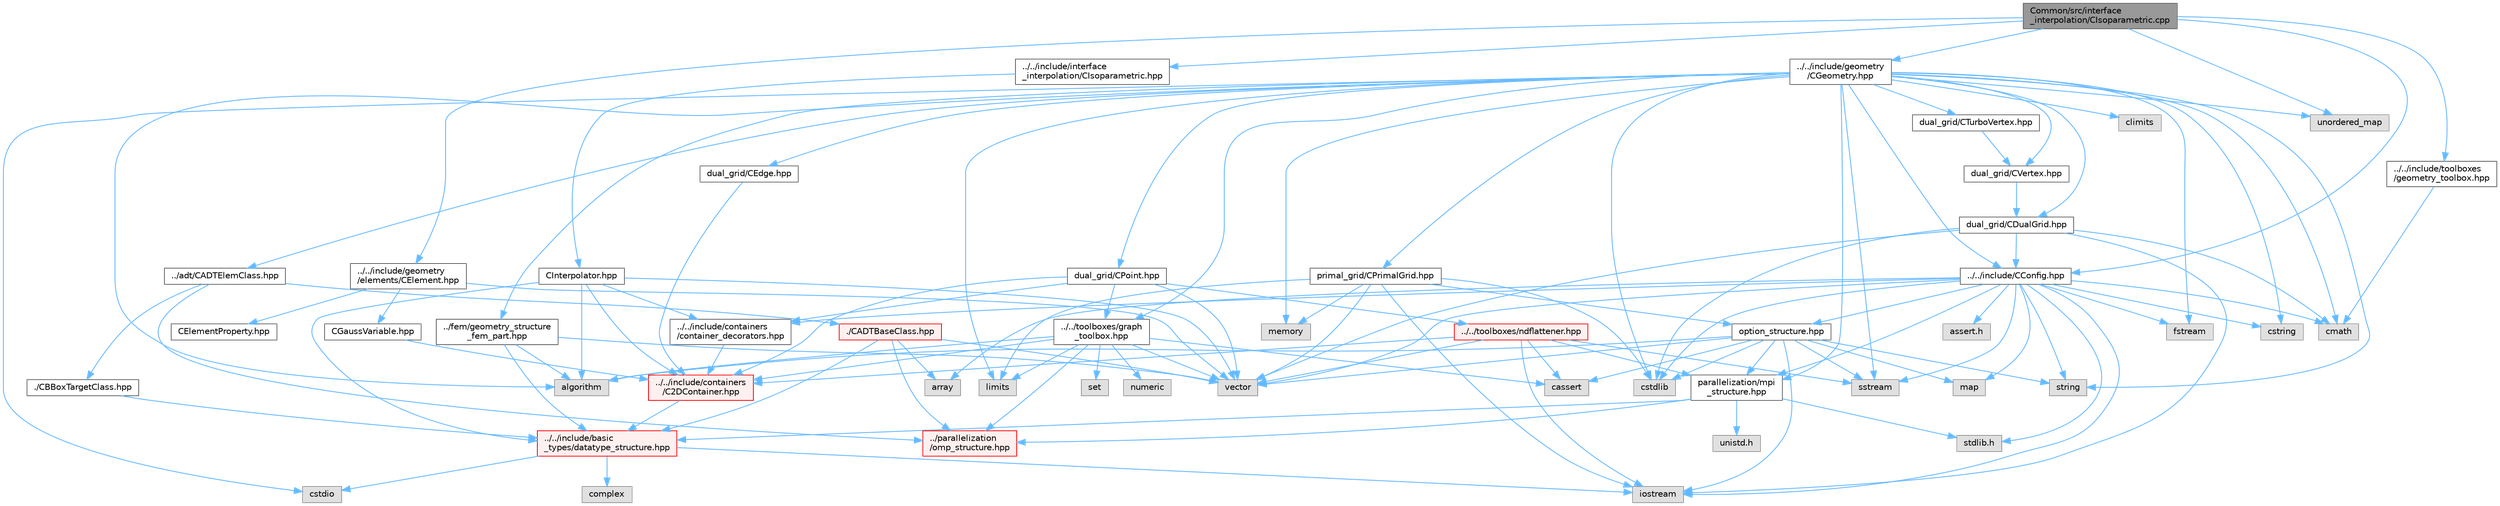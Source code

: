 digraph "Common/src/interface_interpolation/CIsoparametric.cpp"
{
 // LATEX_PDF_SIZE
  bgcolor="transparent";
  edge [fontname=Helvetica,fontsize=10,labelfontname=Helvetica,labelfontsize=10];
  node [fontname=Helvetica,fontsize=10,shape=box,height=0.2,width=0.4];
  Node1 [id="Node000001",label="Common/src/interface\l_interpolation/CIsoparametric.cpp",height=0.2,width=0.4,color="gray40", fillcolor="grey60", style="filled", fontcolor="black",tooltip="Implementation isoparametric interpolation (using FE shape functions)."];
  Node1 -> Node2 [id="edge1_Node000001_Node000002",color="steelblue1",style="solid",tooltip=" "];
  Node2 [id="Node000002",label="../../include/interface\l_interpolation/CIsoparametric.hpp",height=0.2,width=0.4,color="grey40", fillcolor="white", style="filled",URL="$CIsoparametric_8hpp.html",tooltip="Isoparametric interpolation using FE shape functions."];
  Node2 -> Node3 [id="edge2_Node000002_Node000003",color="steelblue1",style="solid",tooltip=" "];
  Node3 [id="Node000003",label="CInterpolator.hpp",height=0.2,width=0.4,color="grey40", fillcolor="white", style="filled",URL="$CInterpolator_8hpp.html",tooltip="Base class for multiphysics interpolation."];
  Node3 -> Node4 [id="edge3_Node000003_Node000004",color="steelblue1",style="solid",tooltip=" "];
  Node4 [id="Node000004",label="../../include/basic\l_types/datatype_structure.hpp",height=0.2,width=0.4,color="red", fillcolor="#FFF0F0", style="filled",URL="$datatype__structure_8hpp.html",tooltip="Headers for generalized datatypes, defines an interface for AD types."];
  Node4 -> Node5 [id="edge4_Node000004_Node000005",color="steelblue1",style="solid",tooltip=" "];
  Node5 [id="Node000005",label="iostream",height=0.2,width=0.4,color="grey60", fillcolor="#E0E0E0", style="filled",tooltip=" "];
  Node4 -> Node6 [id="edge5_Node000004_Node000006",color="steelblue1",style="solid",tooltip=" "];
  Node6 [id="Node000006",label="complex",height=0.2,width=0.4,color="grey60", fillcolor="#E0E0E0", style="filled",tooltip=" "];
  Node4 -> Node7 [id="edge6_Node000004_Node000007",color="steelblue1",style="solid",tooltip=" "];
  Node7 [id="Node000007",label="cstdio",height=0.2,width=0.4,color="grey60", fillcolor="#E0E0E0", style="filled",tooltip=" "];
  Node3 -> Node14 [id="edge7_Node000003_Node000014",color="steelblue1",style="solid",tooltip=" "];
  Node14 [id="Node000014",label="../../include/containers\l/C2DContainer.hpp",height=0.2,width=0.4,color="red", fillcolor="#FFF0F0", style="filled",URL="$C2DContainer_8hpp.html",tooltip="A templated vector/matrix object."];
  Node14 -> Node4 [id="edge8_Node000014_Node000004",color="steelblue1",style="solid",tooltip=" "];
  Node3 -> Node29 [id="edge9_Node000003_Node000029",color="steelblue1",style="solid",tooltip=" "];
  Node29 [id="Node000029",label="../../include/containers\l/container_decorators.hpp",height=0.2,width=0.4,color="grey40", fillcolor="white", style="filled",URL="$container__decorators_8hpp.html",tooltip="Collection of small classes that decorate C2DContainer to augment its functionality,..."];
  Node29 -> Node14 [id="edge10_Node000029_Node000014",color="steelblue1",style="solid",tooltip=" "];
  Node3 -> Node30 [id="edge11_Node000003_Node000030",color="steelblue1",style="solid",tooltip=" "];
  Node30 [id="Node000030",label="vector",height=0.2,width=0.4,color="grey60", fillcolor="#E0E0E0", style="filled",tooltip=" "];
  Node3 -> Node21 [id="edge12_Node000003_Node000021",color="steelblue1",style="solid",tooltip=" "];
  Node21 [id="Node000021",label="algorithm",height=0.2,width=0.4,color="grey60", fillcolor="#E0E0E0", style="filled",tooltip=" "];
  Node1 -> Node31 [id="edge13_Node000001_Node000031",color="steelblue1",style="solid",tooltip=" "];
  Node31 [id="Node000031",label="../../include/CConfig.hpp",height=0.2,width=0.4,color="grey40", fillcolor="white", style="filled",URL="$CConfig_8hpp.html",tooltip="All the information about the definition of the physical problem. The subroutines and functions are i..."];
  Node31 -> Node32 [id="edge14_Node000031_Node000032",color="steelblue1",style="solid",tooltip=" "];
  Node32 [id="Node000032",label="parallelization/mpi\l_structure.hpp",height=0.2,width=0.4,color="grey40", fillcolor="white", style="filled",URL="$mpi__structure_8hpp.html",tooltip="Headers of the mpi interface for generalized datatypes. The subroutines and functions are in the mpi_..."];
  Node32 -> Node16 [id="edge15_Node000032_Node000016",color="steelblue1",style="solid",tooltip=" "];
  Node16 [id="Node000016",label="stdlib.h",height=0.2,width=0.4,color="grey60", fillcolor="#E0E0E0", style="filled",tooltip=" "];
  Node32 -> Node4 [id="edge16_Node000032_Node000004",color="steelblue1",style="solid",tooltip=" "];
  Node32 -> Node33 [id="edge17_Node000032_Node000033",color="steelblue1",style="solid",tooltip=" "];
  Node33 [id="Node000033",label="unistd.h",height=0.2,width=0.4,color="grey60", fillcolor="#E0E0E0", style="filled",tooltip=" "];
  Node32 -> Node11 [id="edge18_Node000032_Node000011",color="steelblue1",style="solid",tooltip=" "];
  Node11 [id="Node000011",label="../parallelization\l/omp_structure.hpp",height=0.2,width=0.4,color="red", fillcolor="#FFF0F0", style="filled",URL="$omp__structure_8hpp.html",tooltip="OpenMP interface header, provides compatibility functions if the code is built without OpenMP support..."];
  Node31 -> Node5 [id="edge19_Node000031_Node000005",color="steelblue1",style="solid",tooltip=" "];
  Node31 -> Node22 [id="edge20_Node000031_Node000022",color="steelblue1",style="solid",tooltip=" "];
  Node22 [id="Node000022",label="cstdlib",height=0.2,width=0.4,color="grey60", fillcolor="#E0E0E0", style="filled",tooltip=" "];
  Node31 -> Node34 [id="edge21_Node000031_Node000034",color="steelblue1",style="solid",tooltip=" "];
  Node34 [id="Node000034",label="fstream",height=0.2,width=0.4,color="grey60", fillcolor="#E0E0E0", style="filled",tooltip=" "];
  Node31 -> Node35 [id="edge22_Node000031_Node000035",color="steelblue1",style="solid",tooltip=" "];
  Node35 [id="Node000035",label="sstream",height=0.2,width=0.4,color="grey60", fillcolor="#E0E0E0", style="filled",tooltip=" "];
  Node31 -> Node36 [id="edge23_Node000031_Node000036",color="steelblue1",style="solid",tooltip=" "];
  Node36 [id="Node000036",label="string",height=0.2,width=0.4,color="grey60", fillcolor="#E0E0E0", style="filled",tooltip=" "];
  Node31 -> Node17 [id="edge24_Node000031_Node000017",color="steelblue1",style="solid",tooltip=" "];
  Node17 [id="Node000017",label="cstring",height=0.2,width=0.4,color="grey60", fillcolor="#E0E0E0", style="filled",tooltip=" "];
  Node31 -> Node30 [id="edge25_Node000031_Node000030",color="steelblue1",style="solid",tooltip=" "];
  Node31 -> Node37 [id="edge26_Node000031_Node000037",color="steelblue1",style="solid",tooltip=" "];
  Node37 [id="Node000037",label="array",height=0.2,width=0.4,color="grey60", fillcolor="#E0E0E0", style="filled",tooltip=" "];
  Node31 -> Node16 [id="edge27_Node000031_Node000016",color="steelblue1",style="solid",tooltip=" "];
  Node31 -> Node23 [id="edge28_Node000031_Node000023",color="steelblue1",style="solid",tooltip=" "];
  Node23 [id="Node000023",label="cmath",height=0.2,width=0.4,color="grey60", fillcolor="#E0E0E0", style="filled",tooltip=" "];
  Node31 -> Node38 [id="edge29_Node000031_Node000038",color="steelblue1",style="solid",tooltip=" "];
  Node38 [id="Node000038",label="map",height=0.2,width=0.4,color="grey60", fillcolor="#E0E0E0", style="filled",tooltip=" "];
  Node31 -> Node39 [id="edge30_Node000031_Node000039",color="steelblue1",style="solid",tooltip=" "];
  Node39 [id="Node000039",label="assert.h",height=0.2,width=0.4,color="grey60", fillcolor="#E0E0E0", style="filled",tooltip=" "];
  Node31 -> Node40 [id="edge31_Node000031_Node000040",color="steelblue1",style="solid",tooltip=" "];
  Node40 [id="Node000040",label="option_structure.hpp",height=0.2,width=0.4,color="grey40", fillcolor="white", style="filled",URL="$option__structure_8hpp.html",tooltip="Defines classes for referencing options for easy input in CConfig."];
  Node40 -> Node32 [id="edge32_Node000040_Node000032",color="steelblue1",style="solid",tooltip=" "];
  Node40 -> Node5 [id="edge33_Node000040_Node000005",color="steelblue1",style="solid",tooltip=" "];
  Node40 -> Node35 [id="edge34_Node000040_Node000035",color="steelblue1",style="solid",tooltip=" "];
  Node40 -> Node36 [id="edge35_Node000040_Node000036",color="steelblue1",style="solid",tooltip=" "];
  Node40 -> Node30 [id="edge36_Node000040_Node000030",color="steelblue1",style="solid",tooltip=" "];
  Node40 -> Node38 [id="edge37_Node000040_Node000038",color="steelblue1",style="solid",tooltip=" "];
  Node40 -> Node22 [id="edge38_Node000040_Node000022",color="steelblue1",style="solid",tooltip=" "];
  Node40 -> Node21 [id="edge39_Node000040_Node000021",color="steelblue1",style="solid",tooltip=" "];
  Node40 -> Node18 [id="edge40_Node000040_Node000018",color="steelblue1",style="solid",tooltip=" "];
  Node18 [id="Node000018",label="cassert",height=0.2,width=0.4,color="grey60", fillcolor="#E0E0E0", style="filled",tooltip=" "];
  Node31 -> Node29 [id="edge41_Node000031_Node000029",color="steelblue1",style="solid",tooltip=" "];
  Node1 -> Node41 [id="edge42_Node000001_Node000041",color="steelblue1",style="solid",tooltip=" "];
  Node41 [id="Node000041",label="../../include/geometry\l/CGeometry.hpp",height=0.2,width=0.4,color="grey40", fillcolor="white", style="filled",URL="$CGeometry_8hpp.html",tooltip="Headers of the main subroutines for creating the geometrical structure. The subroutines and functions..."];
  Node41 -> Node42 [id="edge43_Node000041_Node000042",color="steelblue1",style="solid",tooltip=" "];
  Node42 [id="Node000042",label="limits",height=0.2,width=0.4,color="grey60", fillcolor="#E0E0E0", style="filled",tooltip=" "];
  Node41 -> Node32 [id="edge44_Node000041_Node000032",color="steelblue1",style="solid",tooltip=" "];
  Node41 -> Node36 [id="edge45_Node000041_Node000036",color="steelblue1",style="solid",tooltip=" "];
  Node41 -> Node34 [id="edge46_Node000041_Node000034",color="steelblue1",style="solid",tooltip=" "];
  Node41 -> Node35 [id="edge47_Node000041_Node000035",color="steelblue1",style="solid",tooltip=" "];
  Node41 -> Node23 [id="edge48_Node000041_Node000023",color="steelblue1",style="solid",tooltip=" "];
  Node41 -> Node21 [id="edge49_Node000041_Node000021",color="steelblue1",style="solid",tooltip=" "];
  Node41 -> Node17 [id="edge50_Node000041_Node000017",color="steelblue1",style="solid",tooltip=" "];
  Node41 -> Node7 [id="edge51_Node000041_Node000007",color="steelblue1",style="solid",tooltip=" "];
  Node41 -> Node22 [id="edge52_Node000041_Node000022",color="steelblue1",style="solid",tooltip=" "];
  Node41 -> Node43 [id="edge53_Node000041_Node000043",color="steelblue1",style="solid",tooltip=" "];
  Node43 [id="Node000043",label="climits",height=0.2,width=0.4,color="grey60", fillcolor="#E0E0E0", style="filled",tooltip=" "];
  Node41 -> Node44 [id="edge54_Node000041_Node000044",color="steelblue1",style="solid",tooltip=" "];
  Node44 [id="Node000044",label="memory",height=0.2,width=0.4,color="grey60", fillcolor="#E0E0E0", style="filled",tooltip=" "];
  Node41 -> Node45 [id="edge55_Node000041_Node000045",color="steelblue1",style="solid",tooltip=" "];
  Node45 [id="Node000045",label="unordered_map",height=0.2,width=0.4,color="grey60", fillcolor="#E0E0E0", style="filled",tooltip=" "];
  Node41 -> Node46 [id="edge56_Node000041_Node000046",color="steelblue1",style="solid",tooltip=" "];
  Node46 [id="Node000046",label="primal_grid/CPrimalGrid.hpp",height=0.2,width=0.4,color="grey40", fillcolor="white", style="filled",URL="$CPrimalGrid_8hpp.html",tooltip="Headers of the main subroutines for storing the primal grid structure. The subroutines and functions ..."];
  Node46 -> Node5 [id="edge57_Node000046_Node000005",color="steelblue1",style="solid",tooltip=" "];
  Node46 -> Node30 [id="edge58_Node000046_Node000030",color="steelblue1",style="solid",tooltip=" "];
  Node46 -> Node42 [id="edge59_Node000046_Node000042",color="steelblue1",style="solid",tooltip=" "];
  Node46 -> Node22 [id="edge60_Node000046_Node000022",color="steelblue1",style="solid",tooltip=" "];
  Node46 -> Node44 [id="edge61_Node000046_Node000044",color="steelblue1",style="solid",tooltip=" "];
  Node46 -> Node40 [id="edge62_Node000046_Node000040",color="steelblue1",style="solid",tooltip=" "];
  Node41 -> Node47 [id="edge63_Node000041_Node000047",color="steelblue1",style="solid",tooltip=" "];
  Node47 [id="Node000047",label="dual_grid/CDualGrid.hpp",height=0.2,width=0.4,color="grey40", fillcolor="white", style="filled",URL="$CDualGrid_8hpp.html",tooltip="Headers of the main subroutines for doing the complete dual grid structure. The subroutines and funct..."];
  Node47 -> Node23 [id="edge64_Node000047_Node000023",color="steelblue1",style="solid",tooltip=" "];
  Node47 -> Node5 [id="edge65_Node000047_Node000005",color="steelblue1",style="solid",tooltip=" "];
  Node47 -> Node22 [id="edge66_Node000047_Node000022",color="steelblue1",style="solid",tooltip=" "];
  Node47 -> Node30 [id="edge67_Node000047_Node000030",color="steelblue1",style="solid",tooltip=" "];
  Node47 -> Node31 [id="edge68_Node000047_Node000031",color="steelblue1",style="solid",tooltip=" "];
  Node41 -> Node48 [id="edge69_Node000041_Node000048",color="steelblue1",style="solid",tooltip=" "];
  Node48 [id="Node000048",label="dual_grid/CPoint.hpp",height=0.2,width=0.4,color="grey40", fillcolor="white", style="filled",URL="$CPoint_8hpp.html",tooltip="Declaration of the point class that stores geometric and adjacency information for dual control volum..."];
  Node48 -> Node14 [id="edge70_Node000048_Node000014",color="steelblue1",style="solid",tooltip=" "];
  Node48 -> Node29 [id="edge71_Node000048_Node000029",color="steelblue1",style="solid",tooltip=" "];
  Node48 -> Node49 [id="edge72_Node000048_Node000049",color="steelblue1",style="solid",tooltip=" "];
  Node49 [id="Node000049",label="../../toolboxes/graph\l_toolbox.hpp",height=0.2,width=0.4,color="grey40", fillcolor="white", style="filled",URL="$graph__toolbox_8hpp.html",tooltip="Functions and classes to build/represent sparse graphs or sparse patterns."];
  Node49 -> Node14 [id="edge73_Node000049_Node000014",color="steelblue1",style="solid",tooltip=" "];
  Node49 -> Node11 [id="edge74_Node000049_Node000011",color="steelblue1",style="solid",tooltip=" "];
  Node49 -> Node50 [id="edge75_Node000049_Node000050",color="steelblue1",style="solid",tooltip=" "];
  Node50 [id="Node000050",label="set",height=0.2,width=0.4,color="grey60", fillcolor="#E0E0E0", style="filled",tooltip=" "];
  Node49 -> Node30 [id="edge76_Node000049_Node000030",color="steelblue1",style="solid",tooltip=" "];
  Node49 -> Node42 [id="edge77_Node000049_Node000042",color="steelblue1",style="solid",tooltip=" "];
  Node49 -> Node18 [id="edge78_Node000049_Node000018",color="steelblue1",style="solid",tooltip=" "];
  Node49 -> Node21 [id="edge79_Node000049_Node000021",color="steelblue1",style="solid",tooltip=" "];
  Node49 -> Node51 [id="edge80_Node000049_Node000051",color="steelblue1",style="solid",tooltip=" "];
  Node51 [id="Node000051",label="numeric",height=0.2,width=0.4,color="grey60", fillcolor="#E0E0E0", style="filled",tooltip=" "];
  Node48 -> Node30 [id="edge81_Node000048_Node000030",color="steelblue1",style="solid",tooltip=" "];
  Node48 -> Node52 [id="edge82_Node000048_Node000052",color="steelblue1",style="solid",tooltip=" "];
  Node52 [id="Node000052",label="../../toolboxes/ndflattener.hpp",height=0.2,width=0.4,color="red", fillcolor="#FFF0F0", style="filled",URL="$ndflattener_8hpp.html",tooltip="Flatten pointer-to-pointer-... arrays for MPI communication."];
  Node52 -> Node18 [id="edge83_Node000052_Node000018",color="steelblue1",style="solid",tooltip=" "];
  Node52 -> Node5 [id="edge84_Node000052_Node000005",color="steelblue1",style="solid",tooltip=" "];
  Node52 -> Node35 [id="edge85_Node000052_Node000035",color="steelblue1",style="solid",tooltip=" "];
  Node52 -> Node30 [id="edge86_Node000052_Node000030",color="steelblue1",style="solid",tooltip=" "];
  Node52 -> Node14 [id="edge87_Node000052_Node000014",color="steelblue1",style="solid",tooltip=" "];
  Node52 -> Node32 [id="edge88_Node000052_Node000032",color="steelblue1",style="solid",tooltip=" "];
  Node41 -> Node53 [id="edge89_Node000041_Node000053",color="steelblue1",style="solid",tooltip=" "];
  Node53 [id="Node000053",label="dual_grid/CEdge.hpp",height=0.2,width=0.4,color="grey40", fillcolor="white", style="filled",URL="$CEdge_8hpp.html",tooltip="Declaration of the edge class CEdge.cpp file."];
  Node53 -> Node14 [id="edge90_Node000053_Node000014",color="steelblue1",style="solid",tooltip=" "];
  Node41 -> Node54 [id="edge91_Node000041_Node000054",color="steelblue1",style="solid",tooltip=" "];
  Node54 [id="Node000054",label="dual_grid/CVertex.hpp",height=0.2,width=0.4,color="grey40", fillcolor="white", style="filled",URL="$CVertex_8hpp.html",tooltip="Headers of the main subroutines for doing the complete dual grid structure. The subroutines and funct..."];
  Node54 -> Node47 [id="edge92_Node000054_Node000047",color="steelblue1",style="solid",tooltip=" "];
  Node41 -> Node55 [id="edge93_Node000041_Node000055",color="steelblue1",style="solid",tooltip=" "];
  Node55 [id="Node000055",label="dual_grid/CTurboVertex.hpp",height=0.2,width=0.4,color="grey40", fillcolor="white", style="filled",URL="$CTurboVertex_8hpp.html",tooltip="Headers of the main subroutines for doing the complete dual grid structure. The subroutines and funct..."];
  Node55 -> Node54 [id="edge94_Node000055_Node000054",color="steelblue1",style="solid",tooltip=" "];
  Node41 -> Node31 [id="edge95_Node000041_Node000031",color="steelblue1",style="solid",tooltip=" "];
  Node41 -> Node56 [id="edge96_Node000041_Node000056",color="steelblue1",style="solid",tooltip=" "];
  Node56 [id="Node000056",label="../fem/geometry_structure\l_fem_part.hpp",height=0.2,width=0.4,color="grey40", fillcolor="white", style="filled",URL="$geometry__structure__fem__part_8hpp.html",tooltip="Helper classes for the Fluid FEM solver."];
  Node56 -> Node4 [id="edge97_Node000056_Node000004",color="steelblue1",style="solid",tooltip=" "];
  Node56 -> Node30 [id="edge98_Node000056_Node000030",color="steelblue1",style="solid",tooltip=" "];
  Node56 -> Node21 [id="edge99_Node000056_Node000021",color="steelblue1",style="solid",tooltip=" "];
  Node41 -> Node49 [id="edge100_Node000041_Node000049",color="steelblue1",style="solid",tooltip=" "];
  Node41 -> Node57 [id="edge101_Node000041_Node000057",color="steelblue1",style="solid",tooltip=" "];
  Node57 [id="Node000057",label="../adt/CADTElemClass.hpp",height=0.2,width=0.4,color="grey40", fillcolor="white", style="filled",URL="$CADTElemClass_8hpp.html",tooltip="Class for storing an ADT of (linear) elements in an arbitrary number of dimensions."];
  Node57 -> Node58 [id="edge102_Node000057_Node000058",color="steelblue1",style="solid",tooltip=" "];
  Node58 [id="Node000058",label="./CADTBaseClass.hpp",height=0.2,width=0.4,color="red", fillcolor="#FFF0F0", style="filled",URL="$CADTBaseClass_8hpp.html",tooltip="Base class for storing an ADT in an arbitrary number of dimensions."];
  Node58 -> Node30 [id="edge103_Node000058_Node000030",color="steelblue1",style="solid",tooltip=" "];
  Node58 -> Node37 [id="edge104_Node000058_Node000037",color="steelblue1",style="solid",tooltip=" "];
  Node58 -> Node4 [id="edge105_Node000058_Node000004",color="steelblue1",style="solid",tooltip=" "];
  Node58 -> Node11 [id="edge106_Node000058_Node000011",color="steelblue1",style="solid",tooltip=" "];
  Node57 -> Node60 [id="edge107_Node000057_Node000060",color="steelblue1",style="solid",tooltip=" "];
  Node60 [id="Node000060",label="./CBBoxTargetClass.hpp",height=0.2,width=0.4,color="grey40", fillcolor="white", style="filled",URL="$CBBoxTargetClass_8hpp.html",tooltip="Class for storing the information of a possible bounding box candidate during a minimum distance sear..."];
  Node60 -> Node4 [id="edge108_Node000060_Node000004",color="steelblue1",style="solid",tooltip=" "];
  Node57 -> Node11 [id="edge109_Node000057_Node000011",color="steelblue1",style="solid",tooltip=" "];
  Node1 -> Node61 [id="edge110_Node000001_Node000061",color="steelblue1",style="solid",tooltip=" "];
  Node61 [id="Node000061",label="../../include/geometry\l/elements/CElement.hpp",height=0.2,width=0.4,color="grey40", fillcolor="white", style="filled",URL="$CElement_8hpp.html",tooltip="Main header of the Finite Element structure declaring the abstract interface and the available finite..."];
  Node61 -> Node62 [id="edge111_Node000061_Node000062",color="steelblue1",style="solid",tooltip=" "];
  Node62 [id="Node000062",label="CGaussVariable.hpp",height=0.2,width=0.4,color="grey40", fillcolor="white", style="filled",URL="$CGaussVariable_8hpp.html",tooltip="Light-weight class to store Gaussian point information."];
  Node62 -> Node14 [id="edge112_Node000062_Node000014",color="steelblue1",style="solid",tooltip=" "];
  Node61 -> Node63 [id="edge113_Node000061_Node000063",color="steelblue1",style="solid",tooltip=" "];
  Node63 [id="Node000063",label="CElementProperty.hpp",height=0.2,width=0.4,color="grey40", fillcolor="white", style="filled",URL="$CElementProperty_8hpp.html",tooltip="Light classes to define finite element properties."];
  Node61 -> Node30 [id="edge114_Node000061_Node000030",color="steelblue1",style="solid",tooltip=" "];
  Node1 -> Node64 [id="edge115_Node000001_Node000064",color="steelblue1",style="solid",tooltip=" "];
  Node64 [id="Node000064",label="../../include/toolboxes\l/geometry_toolbox.hpp",height=0.2,width=0.4,color="grey40", fillcolor="white", style="filled",URL="$geometry__toolbox_8hpp.html",tooltip="Collection of common lightweight geometry-oriented methods."];
  Node64 -> Node23 [id="edge116_Node000064_Node000023",color="steelblue1",style="solid",tooltip=" "];
  Node1 -> Node45 [id="edge117_Node000001_Node000045",color="steelblue1",style="solid",tooltip=" "];
}
